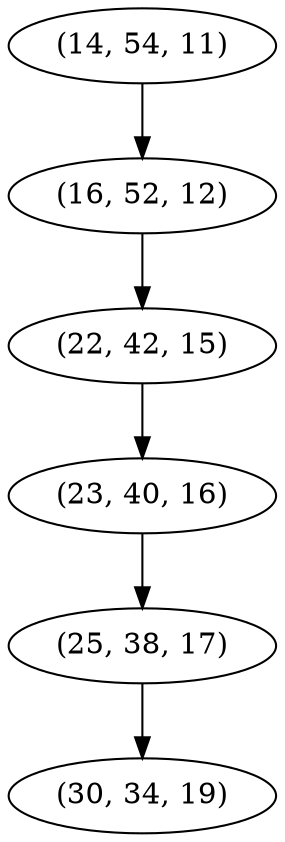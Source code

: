 digraph tree {
    "(14, 54, 11)";
    "(16, 52, 12)";
    "(22, 42, 15)";
    "(23, 40, 16)";
    "(25, 38, 17)";
    "(30, 34, 19)";
    "(14, 54, 11)" -> "(16, 52, 12)";
    "(16, 52, 12)" -> "(22, 42, 15)";
    "(22, 42, 15)" -> "(23, 40, 16)";
    "(23, 40, 16)" -> "(25, 38, 17)";
    "(25, 38, 17)" -> "(30, 34, 19)";
}

